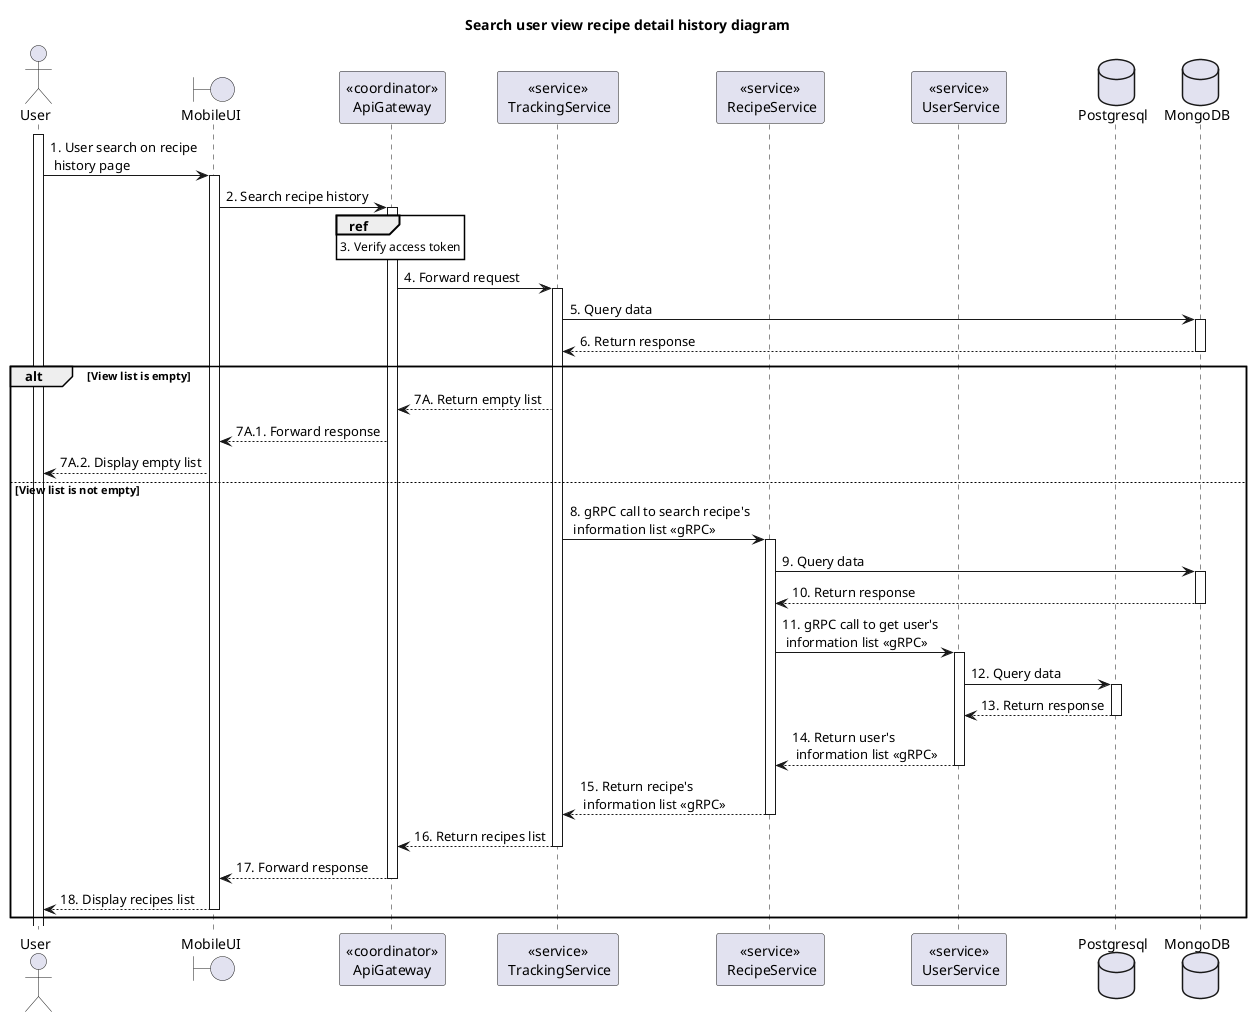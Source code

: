 @startuml Sequence
title "Search user view recipe detail history diagram"
' Style section
<style>
  sequenceDiagram {
    reference {
      BackGroundColor white
    }
}
</style>

actor User
activate User

boundary MobileUI
participant "<<coordinator>>\nApiGateway" as ApiGateway
participant "<<service>>\n TrackingService" as TrackingService
participant "<<service>>\n RecipeService" as RecipeService
participant "<<service>>\n UserService" as UserService
database Postgresql
database MongoDB

User -> MobileUI++: 1. User search on recipe\n history page

MobileUI -> ApiGateway++: 2. Search recipe history

ref over ApiGateway: 3. Verify access token

ApiGateway -> TrackingService++: 4. Forward request

TrackingService -> MongoDB++: 5. Query data
TrackingService <-- MongoDB--: 6. Return response

alt View list is empty
    ApiGateway <-- TrackingService: 7A. Return empty list
    MobileUI <-- ApiGateway: 7A.1. Forward response
    User <-- MobileUI: 7A.2. Display empty list
else View list is not empty
    TrackingService -> RecipeService++: 8. gRPC call to search recipe's \n information list <<gRPC>>
    RecipeService -> MongoDB++: 9. Query data
    RecipeService <-- MongoDB--: 10. Return response

    RecipeService -> UserService++: 11. gRPC call to get user's \n information list <<gRPC>>
    UserService -> Postgresql++: 12. Query data
    UserService <-- Postgresql--: 13. Return response
    RecipeService <-- UserService--: 14. Return user's \n information list <<gRPC>>

    TrackingService <-- RecipeService--: 15. Return recipe's \n information list <<gRPC>>

    ApiGateway <-- TrackingService--: 16. Return recipes list
    MobileUI <-- ApiGateway--: 17. Forward response
    User <-- MobileUI--: 18. Display recipes list
end alt

@enduml
